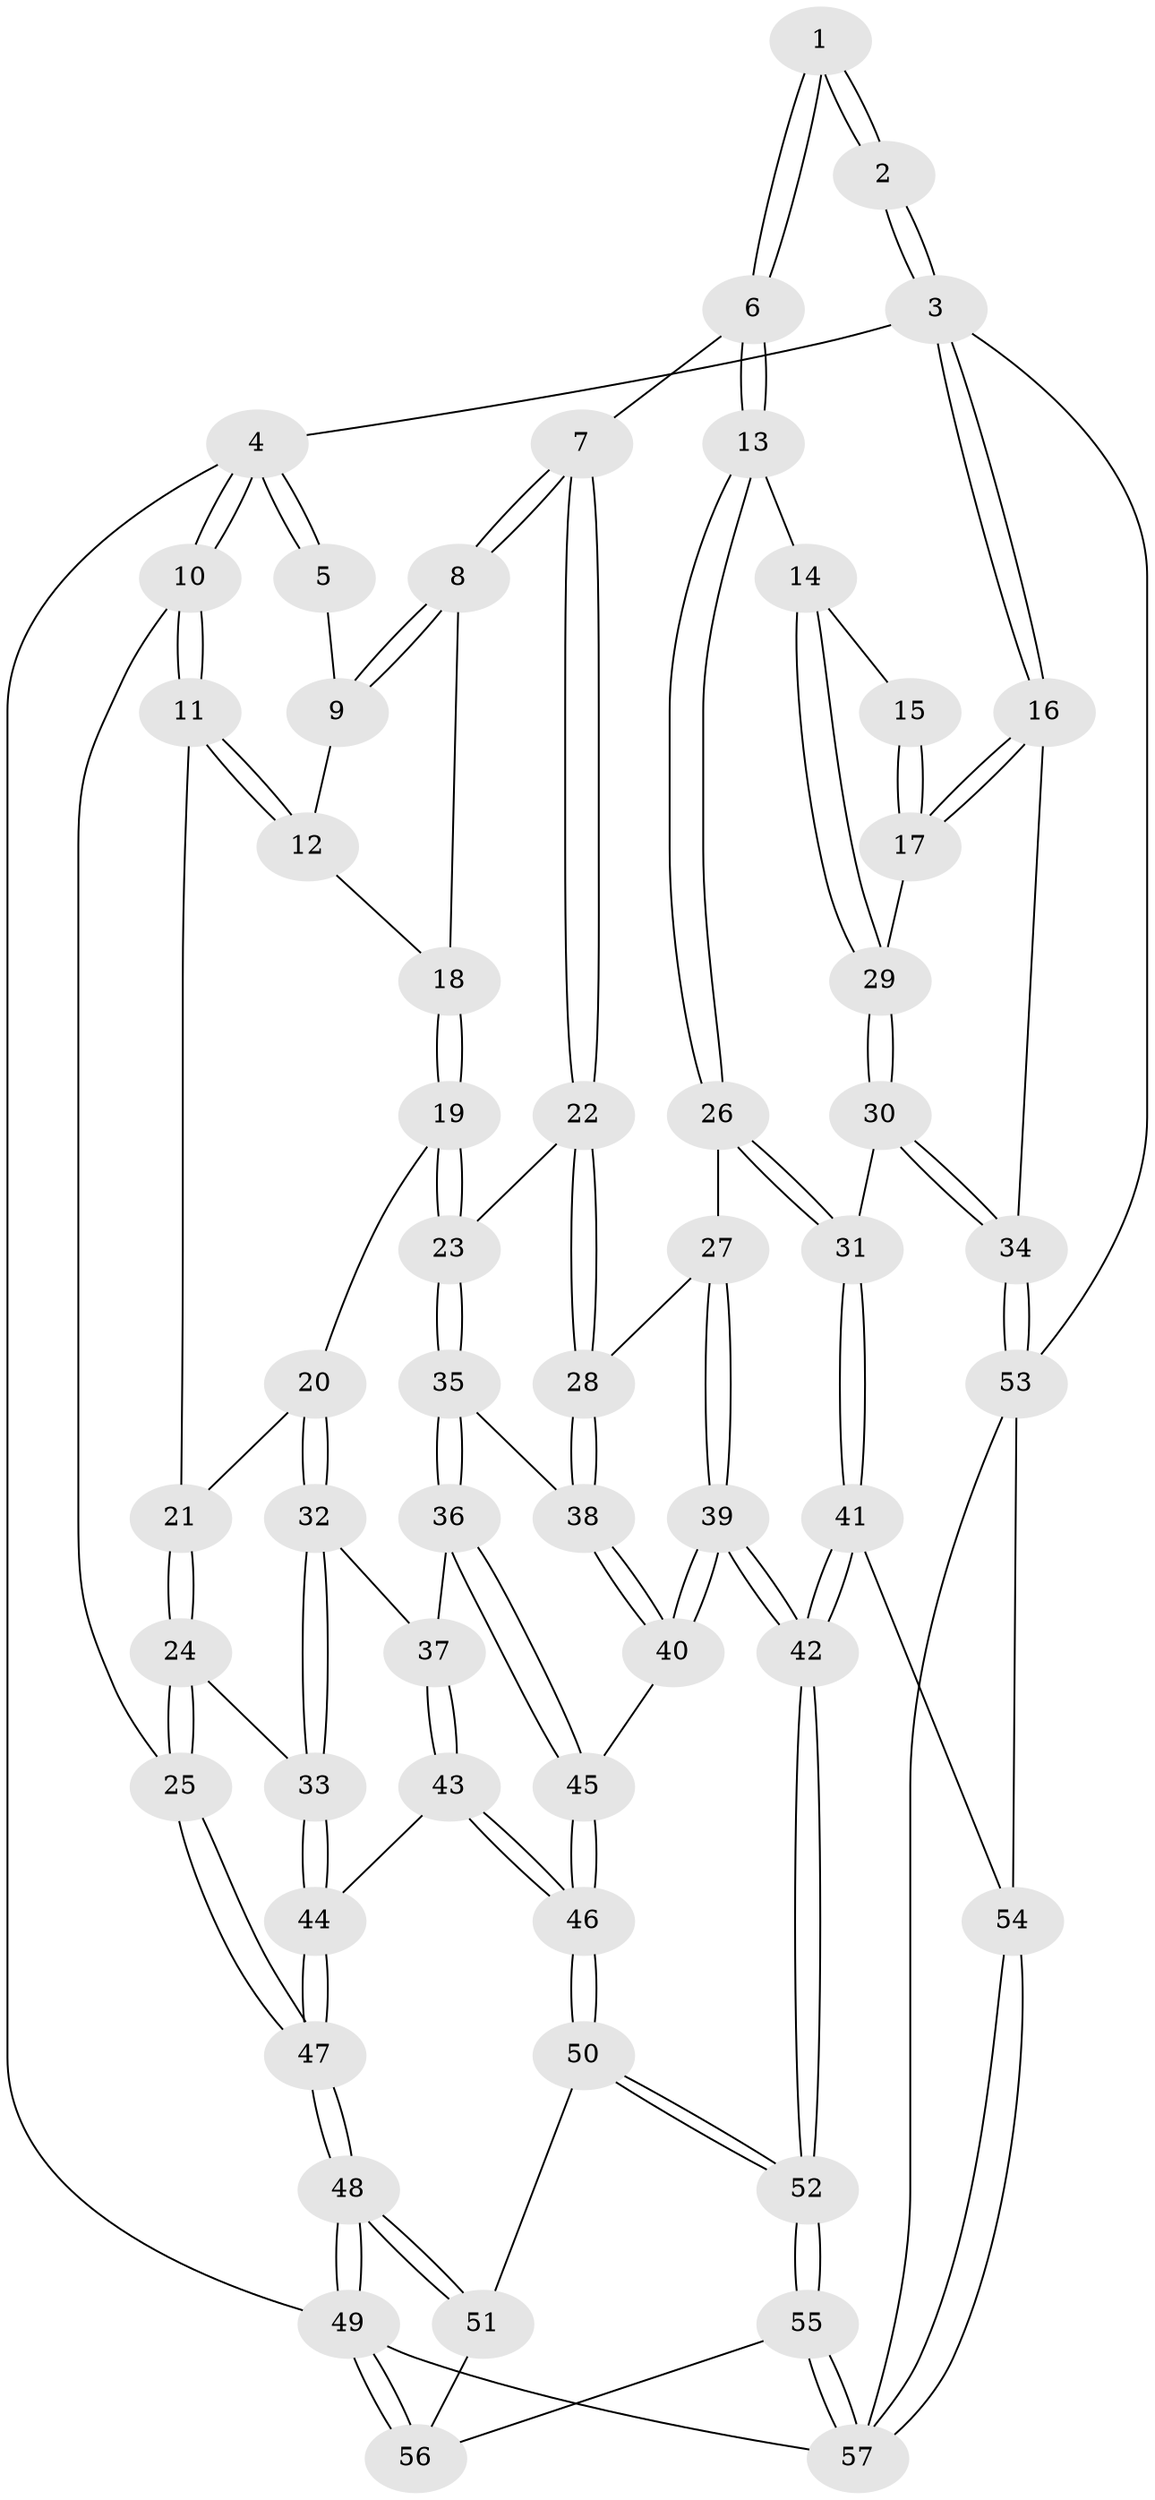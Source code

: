 // coarse degree distribution, {3: 0.125, 5: 0.3125, 6: 0.0625, 4: 0.5}
// Generated by graph-tools (version 1.1) at 2025/42/03/06/25 10:42:30]
// undirected, 57 vertices, 139 edges
graph export_dot {
graph [start="1"]
  node [color=gray90,style=filled];
  1 [pos="+0.6598316179947961+0"];
  2 [pos="+1+0"];
  3 [pos="+1+0"];
  4 [pos="+0+0"];
  5 [pos="+0.28109960047245813+0"];
  6 [pos="+0.6569209872399067+0.22890799601663295"];
  7 [pos="+0.5909112822516174+0.24177560230903297"];
  8 [pos="+0.42268687285682044+0.1497957843074763"];
  9 [pos="+0.27794608301305057+0"];
  10 [pos="+0+0.1488708553425359"];
  11 [pos="+0.10264644415944664+0.16879752089510747"];
  12 [pos="+0.14436800270616912+0.1221146300261874"];
  13 [pos="+0.6804960715327071+0.24295558304724185"];
  14 [pos="+0.6929420967542567+0.246246418576746"];
  15 [pos="+0.9528717960082003+0"];
  16 [pos="+1+0.3995429413299561"];
  17 [pos="+0.9260722474883823+0.30921688439452866"];
  18 [pos="+0.3371038029205054+0.20074913275762535"];
  19 [pos="+0.26404572986575026+0.3601275126639902"];
  20 [pos="+0.2222288633254337+0.35122776144335116"];
  21 [pos="+0.12294788628253163+0.217609699395308"];
  22 [pos="+0.4612303524616744+0.3769859945451194"];
  23 [pos="+0.2714696763561283+0.36565301731742156"];
  24 [pos="+0+0.47111278639231313"];
  25 [pos="+0+0.46038756963754224"];
  26 [pos="+0.6345155369403259+0.5088455678337316"];
  27 [pos="+0.4883164351573223+0.4902163657904581"];
  28 [pos="+0.46545149584994056+0.43706860359654853"];
  29 [pos="+0.7457282075750384+0.2741386243901788"];
  30 [pos="+0.7815508108492197+0.6018500199639572"];
  31 [pos="+0.6917809455223553+0.6515250457765783"];
  32 [pos="+0.09262315143855793+0.4673706080779349"];
  33 [pos="+0.010515621669689775+0.4819772826578826"];
  34 [pos="+1+0.5854065057497233"];
  35 [pos="+0.28541233894266693+0.5095062845954828"];
  36 [pos="+0.2375780089833206+0.5548477435436975"];
  37 [pos="+0.16851069648041478+0.5395769987146763"];
  38 [pos="+0.3416472220263213+0.5393076750648854"];
  39 [pos="+0.47996349540926675+0.6719512340358204"];
  40 [pos="+0.3996635199974335+0.6488553818753291"];
  41 [pos="+0.6462372160856846+0.7186335680732321"];
  42 [pos="+0.5706895830710792+0.7669150381159507"];
  43 [pos="+0.1212013250765506+0.6797394216792102"];
  44 [pos="+0.0951096399925589+0.673524938359319"];
  45 [pos="+0.24817251841352428+0.6912479755672073"];
  46 [pos="+0.2086343170551133+0.7337294959588584"];
  47 [pos="+0+0.9004631376039839"];
  48 [pos="+0+1"];
  49 [pos="+0+1"];
  50 [pos="+0.2122856563131671+0.7855326668503202"];
  51 [pos="+0.2116522890831019+0.7884884443430245"];
  52 [pos="+0.5631853533632943+0.7946317214419795"];
  53 [pos="+1+0.7271524313080889"];
  54 [pos="+0.9147430463972432+0.8499775277064078"];
  55 [pos="+0.5331521454777456+1"];
  56 [pos="+0.46329744112110444+1"];
  57 [pos="+0.6888896264248991+1"];
  1 -- 2;
  1 -- 2;
  1 -- 6;
  1 -- 6;
  2 -- 3;
  2 -- 3;
  3 -- 4;
  3 -- 16;
  3 -- 16;
  3 -- 53;
  4 -- 5;
  4 -- 5;
  4 -- 10;
  4 -- 10;
  4 -- 49;
  5 -- 9;
  6 -- 7;
  6 -- 13;
  6 -- 13;
  7 -- 8;
  7 -- 8;
  7 -- 22;
  7 -- 22;
  8 -- 9;
  8 -- 9;
  8 -- 18;
  9 -- 12;
  10 -- 11;
  10 -- 11;
  10 -- 25;
  11 -- 12;
  11 -- 12;
  11 -- 21;
  12 -- 18;
  13 -- 14;
  13 -- 26;
  13 -- 26;
  14 -- 15;
  14 -- 29;
  14 -- 29;
  15 -- 17;
  15 -- 17;
  16 -- 17;
  16 -- 17;
  16 -- 34;
  17 -- 29;
  18 -- 19;
  18 -- 19;
  19 -- 20;
  19 -- 23;
  19 -- 23;
  20 -- 21;
  20 -- 32;
  20 -- 32;
  21 -- 24;
  21 -- 24;
  22 -- 23;
  22 -- 28;
  22 -- 28;
  23 -- 35;
  23 -- 35;
  24 -- 25;
  24 -- 25;
  24 -- 33;
  25 -- 47;
  25 -- 47;
  26 -- 27;
  26 -- 31;
  26 -- 31;
  27 -- 28;
  27 -- 39;
  27 -- 39;
  28 -- 38;
  28 -- 38;
  29 -- 30;
  29 -- 30;
  30 -- 31;
  30 -- 34;
  30 -- 34;
  31 -- 41;
  31 -- 41;
  32 -- 33;
  32 -- 33;
  32 -- 37;
  33 -- 44;
  33 -- 44;
  34 -- 53;
  34 -- 53;
  35 -- 36;
  35 -- 36;
  35 -- 38;
  36 -- 37;
  36 -- 45;
  36 -- 45;
  37 -- 43;
  37 -- 43;
  38 -- 40;
  38 -- 40;
  39 -- 40;
  39 -- 40;
  39 -- 42;
  39 -- 42;
  40 -- 45;
  41 -- 42;
  41 -- 42;
  41 -- 54;
  42 -- 52;
  42 -- 52;
  43 -- 44;
  43 -- 46;
  43 -- 46;
  44 -- 47;
  44 -- 47;
  45 -- 46;
  45 -- 46;
  46 -- 50;
  46 -- 50;
  47 -- 48;
  47 -- 48;
  48 -- 49;
  48 -- 49;
  48 -- 51;
  48 -- 51;
  49 -- 56;
  49 -- 56;
  49 -- 57;
  50 -- 51;
  50 -- 52;
  50 -- 52;
  51 -- 56;
  52 -- 55;
  52 -- 55;
  53 -- 54;
  53 -- 57;
  54 -- 57;
  54 -- 57;
  55 -- 56;
  55 -- 57;
  55 -- 57;
}
